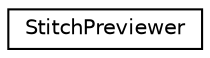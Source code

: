digraph G
{
  edge [fontname="Helvetica",fontsize="10",labelfontname="Helvetica",labelfontsize="10"];
  node [fontname="Helvetica",fontsize="10",shape=record];
  rankdir=LR;
  Node1 [label="StitchPreviewer",height=0.2,width=0.4,color="black", fillcolor="white", style="filled",URL="$db/d0c/structStitchPreviewer.html"];
}
